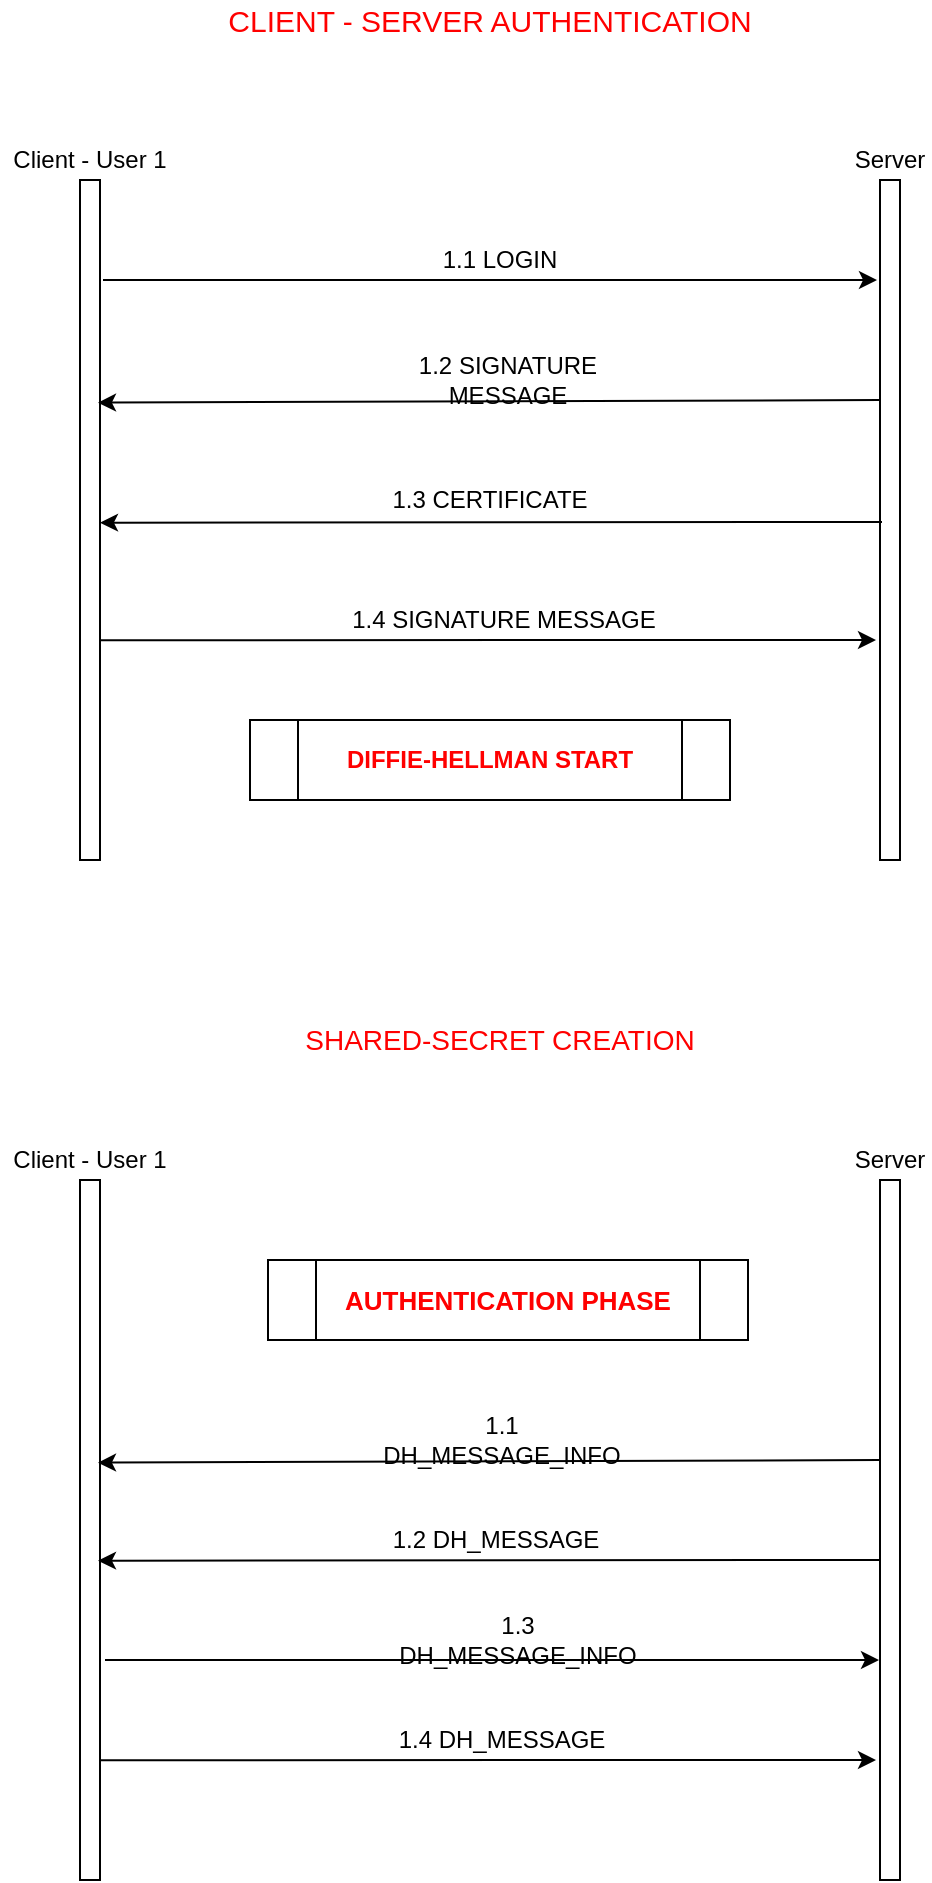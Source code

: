 <mxfile version="13.4.8" type="device"><diagram id="CNheZUPYCsbHD5fQnz6Y" name="Page-1"><mxGraphModel dx="868" dy="479" grid="1" gridSize="10" guides="1" tooltips="1" connect="1" arrows="1" fold="1" page="1" pageScale="1" pageWidth="827" pageHeight="1169" math="0" shadow="0"><root><mxCell id="0"/><mxCell id="1" parent="0"/><mxCell id="8rXhjmW0HNzTAfGBpPSt-1" value="" style="html=1;points=[];perimeter=orthogonalPerimeter;" vertex="1" parent="1"><mxGeometry x="180" y="110" width="10" height="340" as="geometry"/></mxCell><mxCell id="8rXhjmW0HNzTAfGBpPSt-2" value="" style="html=1;points=[];perimeter=orthogonalPerimeter;" vertex="1" parent="1"><mxGeometry x="580" y="110" width="10" height="340" as="geometry"/></mxCell><mxCell id="8rXhjmW0HNzTAfGBpPSt-3" value="Client - User 1" style="text;html=1;strokeColor=none;fillColor=none;align=center;verticalAlign=middle;whiteSpace=wrap;rounded=0;" vertex="1" parent="1"><mxGeometry x="140" y="90" width="90" height="20" as="geometry"/></mxCell><mxCell id="8rXhjmW0HNzTAfGBpPSt-4" value="Server" style="text;html=1;strokeColor=none;fillColor=none;align=center;verticalAlign=middle;whiteSpace=wrap;rounded=0;" vertex="1" parent="1"><mxGeometry x="565" y="90" width="40" height="20" as="geometry"/></mxCell><mxCell id="8rXhjmW0HNzTAfGBpPSt-7" value="" style="endArrow=classic;html=1;" edge="1" parent="1"><mxGeometry width="50" height="50" relative="1" as="geometry"><mxPoint x="191.5" y="160.0" as="sourcePoint"/><mxPoint x="578.5" y="160.0" as="targetPoint"/></mxGeometry></mxCell><mxCell id="8rXhjmW0HNzTAfGBpPSt-11" value="" style="endArrow=classic;html=1;" edge="1" parent="1"><mxGeometry width="50" height="50" relative="1" as="geometry"><mxPoint x="581" y="281" as="sourcePoint"/><mxPoint x="190" y="281.32" as="targetPoint"/></mxGeometry></mxCell><mxCell id="8rXhjmW0HNzTAfGBpPSt-21" value="" style="endArrow=classic;html=1;entryX=-0.2;entryY=0.37;entryDx=0;entryDy=0;entryPerimeter=0;" edge="1" parent="1"><mxGeometry width="50" height="50" relative="1" as="geometry"><mxPoint x="190" y="340.1" as="sourcePoint"/><mxPoint x="578" y="340" as="targetPoint"/></mxGeometry></mxCell><mxCell id="8rXhjmW0HNzTAfGBpPSt-23" value="" style="endArrow=classic;html=1;exitX=0.1;exitY=0.404;exitDx=0;exitDy=0;exitPerimeter=0;" edge="1" parent="1"><mxGeometry width="50" height="50" relative="1" as="geometry"><mxPoint x="580.0" y="220.0" as="sourcePoint"/><mxPoint x="189" y="221.32" as="targetPoint"/></mxGeometry></mxCell><mxCell id="8rXhjmW0HNzTAfGBpPSt-65" value="&lt;font style=&quot;font-size: 15px&quot; color=&quot;#FF0000&quot;&gt;CLIENT - SERVER AUTHENTICATION&lt;br&gt;&lt;/font&gt;" style="text;html=1;strokeColor=none;fillColor=none;align=center;verticalAlign=middle;whiteSpace=wrap;rounded=0;" vertex="1" parent="1"><mxGeometry x="220" y="20" width="330" height="20" as="geometry"/></mxCell><mxCell id="8rXhjmW0HNzTAfGBpPSt-66" value="1.1 LOGIN" style="text;html=1;strokeColor=none;fillColor=none;align=center;verticalAlign=middle;whiteSpace=wrap;rounded=0;" vertex="1" parent="1"><mxGeometry x="320" y="140" width="140" height="20" as="geometry"/></mxCell><mxCell id="8rXhjmW0HNzTAfGBpPSt-67" value="1.2 SIGNATURE MESSAGE" style="text;html=1;strokeColor=none;fillColor=none;align=center;verticalAlign=middle;whiteSpace=wrap;rounded=0;" vertex="1" parent="1"><mxGeometry x="319" y="200" width="150" height="20" as="geometry"/></mxCell><mxCell id="8rXhjmW0HNzTAfGBpPSt-68" value="1.3 CERTIFICATE" style="text;html=1;strokeColor=none;fillColor=none;align=center;verticalAlign=middle;whiteSpace=wrap;rounded=0;" vertex="1" parent="1"><mxGeometry x="315" y="260" width="140" height="20" as="geometry"/></mxCell><mxCell id="8rXhjmW0HNzTAfGBpPSt-69" value="1.4 SIGNATURE MESSAGE" style="text;html=1;strokeColor=none;fillColor=none;align=center;verticalAlign=middle;whiteSpace=wrap;rounded=0;" vertex="1" parent="1"><mxGeometry x="314" y="320" width="156" height="20" as="geometry"/></mxCell><mxCell id="8rXhjmW0HNzTAfGBpPSt-70" value="&lt;font color=&quot;#FF0000&quot;&gt;&lt;b&gt;DIFFIE-HELLMAN START&lt;br&gt;&lt;/b&gt;&lt;/font&gt;" style="shape=process;whiteSpace=wrap;html=1;backgroundOutline=1;" vertex="1" parent="1"><mxGeometry x="265" y="380" width="240" height="40" as="geometry"/></mxCell><mxCell id="8rXhjmW0HNzTAfGBpPSt-71" value="&lt;font style=&quot;font-size: 14px&quot; color=&quot;#FF0000&quot;&gt;SHARED-SECRET CREATION&lt;br&gt;&lt;/font&gt;" style="text;html=1;strokeColor=none;fillColor=none;align=center;verticalAlign=middle;whiteSpace=wrap;rounded=0;" vertex="1" parent="1"><mxGeometry x="225" y="530" width="330" height="20" as="geometry"/></mxCell><mxCell id="8rXhjmW0HNzTAfGBpPSt-72" value="" style="html=1;points=[];perimeter=orthogonalPerimeter;" vertex="1" parent="1"><mxGeometry x="180" y="610" width="10" height="350" as="geometry"/></mxCell><mxCell id="8rXhjmW0HNzTAfGBpPSt-73" value="" style="html=1;points=[];perimeter=orthogonalPerimeter;" vertex="1" parent="1"><mxGeometry x="580" y="610" width="10" height="350" as="geometry"/></mxCell><mxCell id="8rXhjmW0HNzTAfGBpPSt-74" value="Client - User 1" style="text;html=1;strokeColor=none;fillColor=none;align=center;verticalAlign=middle;whiteSpace=wrap;rounded=0;" vertex="1" parent="1"><mxGeometry x="140" y="590" width="90" height="20" as="geometry"/></mxCell><mxCell id="8rXhjmW0HNzTAfGBpPSt-75" value="Server" style="text;html=1;strokeColor=none;fillColor=none;align=center;verticalAlign=middle;whiteSpace=wrap;rounded=0;" vertex="1" parent="1"><mxGeometry x="565" y="590" width="40" height="20" as="geometry"/></mxCell><mxCell id="8rXhjmW0HNzTAfGBpPSt-76" value="" style="endArrow=classic;html=1;" edge="1" parent="1"><mxGeometry width="50" height="50" relative="1" as="geometry"><mxPoint x="192.5" y="850.0" as="sourcePoint"/><mxPoint x="579.5" y="850.0" as="targetPoint"/></mxGeometry></mxCell><mxCell id="8rXhjmW0HNzTAfGBpPSt-77" value="" style="endArrow=classic;html=1;" edge="1" parent="1"><mxGeometry width="50" height="50" relative="1" as="geometry"><mxPoint x="580" y="800" as="sourcePoint"/><mxPoint x="189" y="800.32" as="targetPoint"/></mxGeometry></mxCell><mxCell id="8rXhjmW0HNzTAfGBpPSt-78" value="" style="endArrow=classic;html=1;entryX=-0.2;entryY=0.37;entryDx=0;entryDy=0;entryPerimeter=0;" edge="1" parent="1"><mxGeometry width="50" height="50" relative="1" as="geometry"><mxPoint x="190" y="900.1" as="sourcePoint"/><mxPoint x="578" y="900" as="targetPoint"/></mxGeometry></mxCell><mxCell id="8rXhjmW0HNzTAfGBpPSt-79" value="" style="endArrow=classic;html=1;exitX=0.1;exitY=0.404;exitDx=0;exitDy=0;exitPerimeter=0;" edge="1" parent="1"><mxGeometry width="50" height="50" relative="1" as="geometry"><mxPoint x="580.0" y="750" as="sourcePoint"/><mxPoint x="189" y="751.32" as="targetPoint"/></mxGeometry></mxCell><mxCell id="8rXhjmW0HNzTAfGBpPSt-80" value="1.1 DH_MESSAGE_INFO" style="text;html=1;strokeColor=none;fillColor=none;align=center;verticalAlign=middle;whiteSpace=wrap;rounded=0;" vertex="1" parent="1"><mxGeometry x="321" y="730" width="140" height="20" as="geometry"/></mxCell><mxCell id="8rXhjmW0HNzTAfGBpPSt-81" value="1.2 DH_MESSAGE" style="text;html=1;strokeColor=none;fillColor=none;align=center;verticalAlign=middle;whiteSpace=wrap;rounded=0;" vertex="1" parent="1"><mxGeometry x="313" y="780" width="150" height="20" as="geometry"/></mxCell><mxCell id="8rXhjmW0HNzTAfGBpPSt-85" value="&lt;b&gt;&lt;font style=&quot;font-size: 13px&quot; color=&quot;#FF0000&quot;&gt;AUTHENTICATION PHASE&lt;br&gt;&lt;/font&gt;&lt;/b&gt;" style="shape=process;whiteSpace=wrap;html=1;backgroundOutline=1;" vertex="1" parent="1"><mxGeometry x="274" y="650" width="240" height="40" as="geometry"/></mxCell><mxCell id="8rXhjmW0HNzTAfGBpPSt-86" value="1.3 DH_MESSAGE_INFO" style="text;html=1;strokeColor=none;fillColor=none;align=center;verticalAlign=middle;whiteSpace=wrap;rounded=0;" vertex="1" parent="1"><mxGeometry x="329" y="830" width="140" height="20" as="geometry"/></mxCell><mxCell id="8rXhjmW0HNzTAfGBpPSt-87" value="1.4 DH_MESSAGE" style="text;html=1;strokeColor=none;fillColor=none;align=center;verticalAlign=middle;whiteSpace=wrap;rounded=0;" vertex="1" parent="1"><mxGeometry x="316" y="880" width="150" height="20" as="geometry"/></mxCell></root></mxGraphModel></diagram></mxfile>